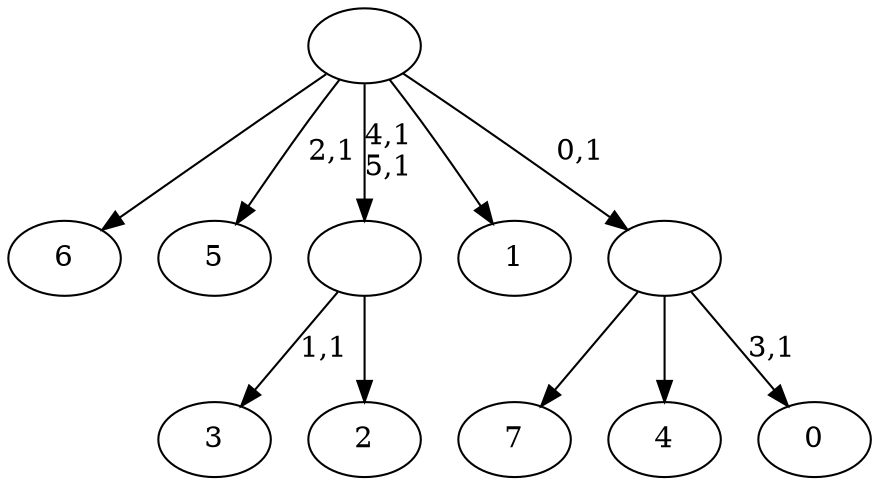 digraph T {
	14 [label="7"]
	13 [label="6"]
	12 [label="5"]
	10 [label="4"]
	9 [label="3"]
	7 [label="2"]
	6 [label=""]
	4 [label="1"]
	3 [label="0"]
	1 [label=""]
	0 [label=""]
	6 -> 9 [label="1,1"]
	6 -> 7 [label=""]
	1 -> 3 [label="3,1"]
	1 -> 14 [label=""]
	1 -> 10 [label=""]
	0 -> 6 [label="4,1\n5,1"]
	0 -> 12 [label="2,1"]
	0 -> 13 [label=""]
	0 -> 4 [label=""]
	0 -> 1 [label="0,1"]
}

